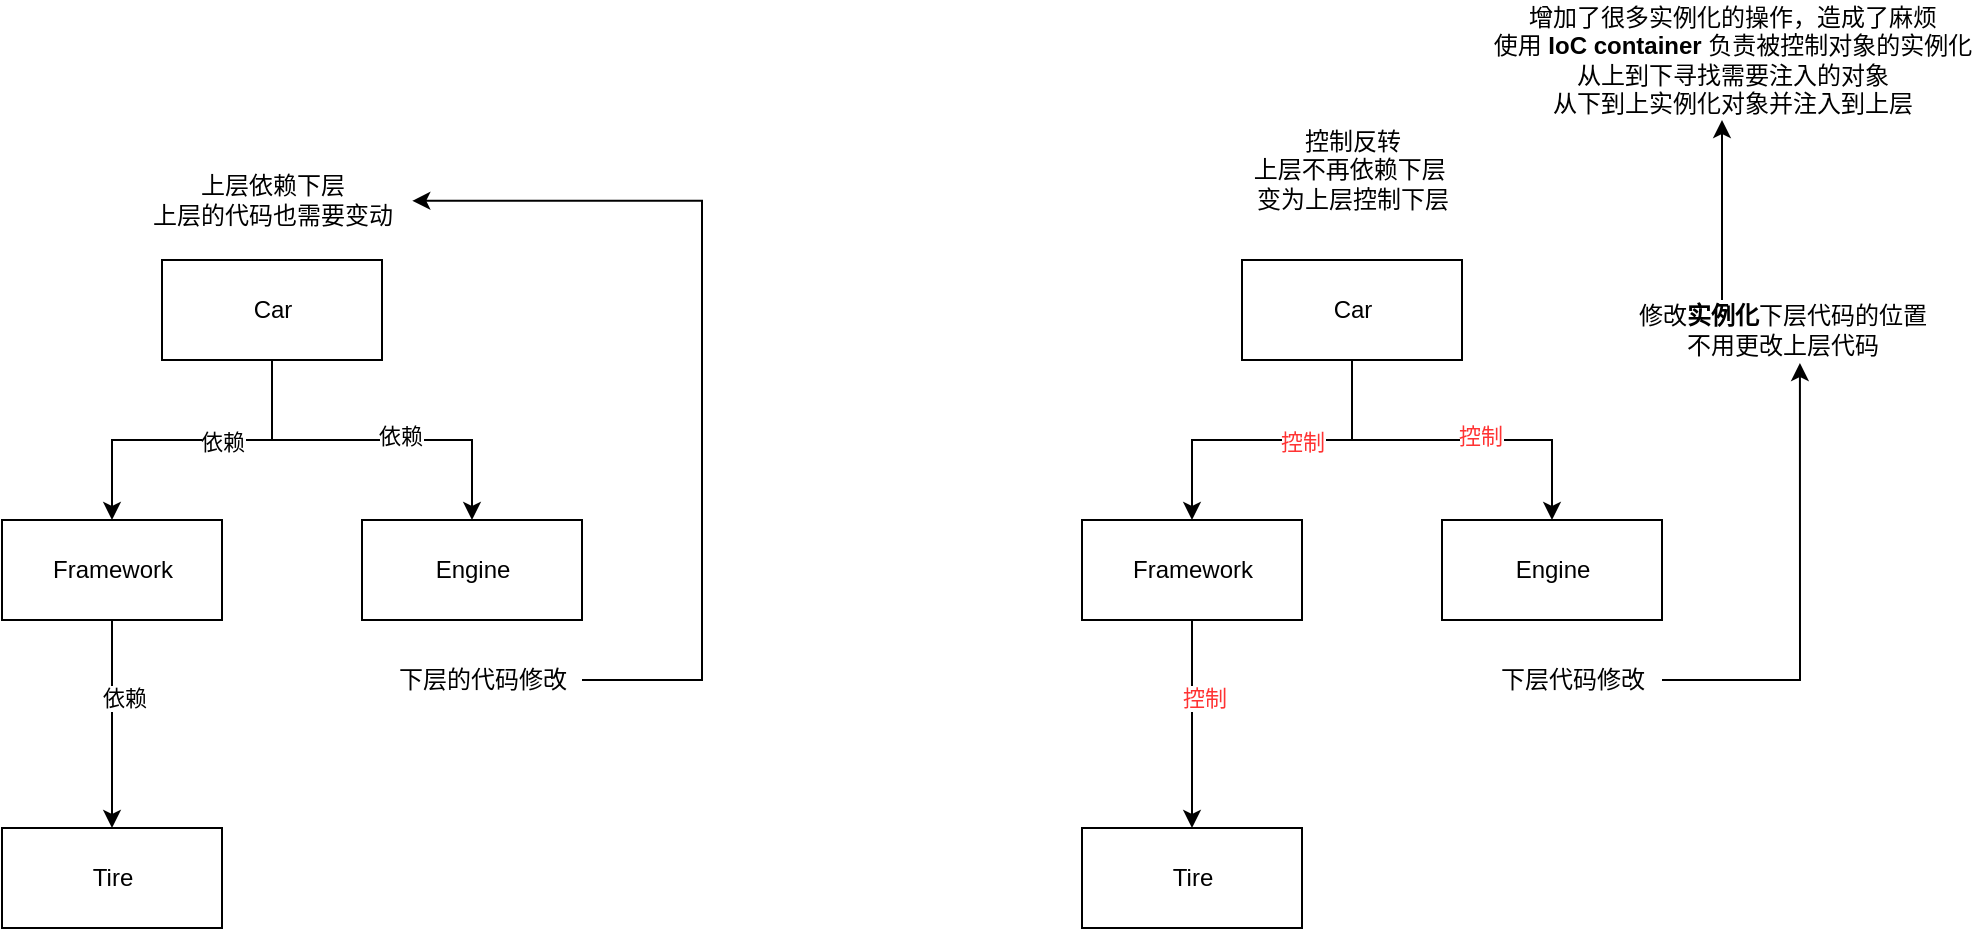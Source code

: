 <mxfile version="16.1.2" type="device"><diagram id="Dc5Y5XohY_kv7AZRml5C" name="ioc"><mxGraphModel dx="1164" dy="842" grid="1" gridSize="10" guides="1" tooltips="1" connect="1" arrows="1" fold="1" page="1" pageScale="1" pageWidth="1169" pageHeight="827" math="0" shadow="0"><root><mxCell id="0"/><mxCell id="1" parent="0"/><mxCell id="-I0KAHrRoL8obevwLQUT-5" style="edgeStyle=orthogonalEdgeStyle;rounded=0;orthogonalLoop=1;jettySize=auto;html=1;" edge="1" parent="1" source="-I0KAHrRoL8obevwLQUT-1" target="-I0KAHrRoL8obevwLQUT-2"><mxGeometry relative="1" as="geometry"/></mxCell><mxCell id="-I0KAHrRoL8obevwLQUT-6" value="依赖" style="edgeLabel;html=1;align=center;verticalAlign=middle;resizable=0;points=[];" vertex="1" connectable="0" parent="-I0KAHrRoL8obevwLQUT-5"><mxGeometry x="-0.17" y="1" relative="1" as="geometry"><mxPoint x="1" as="offset"/></mxGeometry></mxCell><mxCell id="-I0KAHrRoL8obevwLQUT-7" style="edgeStyle=orthogonalEdgeStyle;rounded=0;orthogonalLoop=1;jettySize=auto;html=1;" edge="1" parent="1" source="-I0KAHrRoL8obevwLQUT-1" target="-I0KAHrRoL8obevwLQUT-4"><mxGeometry relative="1" as="geometry"/></mxCell><mxCell id="-I0KAHrRoL8obevwLQUT-8" value="依赖" style="edgeLabel;html=1;align=center;verticalAlign=middle;resizable=0;points=[];" vertex="1" connectable="0" parent="-I0KAHrRoL8obevwLQUT-7"><mxGeometry x="0.167" y="2" relative="1" as="geometry"><mxPoint x="-1" as="offset"/></mxGeometry></mxCell><mxCell id="-I0KAHrRoL8obevwLQUT-1" value="Car" style="html=1;" vertex="1" parent="1"><mxGeometry x="170" y="395" width="110" height="50" as="geometry"/></mxCell><mxCell id="-I0KAHrRoL8obevwLQUT-9" style="edgeStyle=orthogonalEdgeStyle;rounded=0;orthogonalLoop=1;jettySize=auto;html=1;entryX=0.5;entryY=0;entryDx=0;entryDy=0;" edge="1" parent="1" source="-I0KAHrRoL8obevwLQUT-2" target="-I0KAHrRoL8obevwLQUT-3"><mxGeometry relative="1" as="geometry"/></mxCell><mxCell id="-I0KAHrRoL8obevwLQUT-10" value="依赖" style="edgeLabel;html=1;align=center;verticalAlign=middle;resizable=0;points=[];" vertex="1" connectable="0" parent="-I0KAHrRoL8obevwLQUT-9"><mxGeometry x="-0.261" y="6" relative="1" as="geometry"><mxPoint as="offset"/></mxGeometry></mxCell><mxCell id="-I0KAHrRoL8obevwLQUT-2" value="Framework" style="html=1;" vertex="1" parent="1"><mxGeometry x="90" y="525" width="110" height="50" as="geometry"/></mxCell><mxCell id="-I0KAHrRoL8obevwLQUT-3" value="Tire" style="html=1;" vertex="1" parent="1"><mxGeometry x="90" y="679" width="110" height="50" as="geometry"/></mxCell><mxCell id="-I0KAHrRoL8obevwLQUT-4" value="Engine" style="html=1;" vertex="1" parent="1"><mxGeometry x="270" y="525" width="110" height="50" as="geometry"/></mxCell><mxCell id="-I0KAHrRoL8obevwLQUT-11" style="edgeStyle=orthogonalEdgeStyle;rounded=0;orthogonalLoop=1;jettySize=auto;html=1;" edge="1" parent="1" source="-I0KAHrRoL8obevwLQUT-15" target="-I0KAHrRoL8obevwLQUT-18"><mxGeometry relative="1" as="geometry"/></mxCell><mxCell id="-I0KAHrRoL8obevwLQUT-12" value="&lt;font color=&quot;#ff3333&quot;&gt;控制&lt;/font&gt;" style="edgeLabel;html=1;align=center;verticalAlign=middle;resizable=0;points=[];" vertex="1" connectable="0" parent="-I0KAHrRoL8obevwLQUT-11"><mxGeometry x="-0.17" y="1" relative="1" as="geometry"><mxPoint x="1" as="offset"/></mxGeometry></mxCell><mxCell id="-I0KAHrRoL8obevwLQUT-13" style="edgeStyle=orthogonalEdgeStyle;rounded=0;orthogonalLoop=1;jettySize=auto;html=1;" edge="1" parent="1" source="-I0KAHrRoL8obevwLQUT-15" target="-I0KAHrRoL8obevwLQUT-20"><mxGeometry relative="1" as="geometry"/></mxCell><mxCell id="-I0KAHrRoL8obevwLQUT-14" value="控制" style="edgeLabel;html=1;align=center;verticalAlign=middle;resizable=0;points=[];fontColor=#FF3333;" vertex="1" connectable="0" parent="-I0KAHrRoL8obevwLQUT-13"><mxGeometry x="0.167" y="2" relative="1" as="geometry"><mxPoint x="-1" as="offset"/></mxGeometry></mxCell><mxCell id="-I0KAHrRoL8obevwLQUT-15" value="Car" style="html=1;" vertex="1" parent="1"><mxGeometry x="710" y="395" width="110" height="50" as="geometry"/></mxCell><mxCell id="-I0KAHrRoL8obevwLQUT-16" style="edgeStyle=orthogonalEdgeStyle;rounded=0;orthogonalLoop=1;jettySize=auto;html=1;entryX=0.5;entryY=0;entryDx=0;entryDy=0;" edge="1" parent="1" source="-I0KAHrRoL8obevwLQUT-18" target="-I0KAHrRoL8obevwLQUT-19"><mxGeometry relative="1" as="geometry"/></mxCell><mxCell id="-I0KAHrRoL8obevwLQUT-17" value="控制" style="edgeLabel;html=1;align=center;verticalAlign=middle;resizable=0;points=[];fontColor=#FF3333;" vertex="1" connectable="0" parent="-I0KAHrRoL8obevwLQUT-16"><mxGeometry x="-0.261" y="6" relative="1" as="geometry"><mxPoint as="offset"/></mxGeometry></mxCell><mxCell id="-I0KAHrRoL8obevwLQUT-18" value="Framework" style="html=1;" vertex="1" parent="1"><mxGeometry x="630" y="525" width="110" height="50" as="geometry"/></mxCell><mxCell id="-I0KAHrRoL8obevwLQUT-19" value="Tire" style="html=1;" vertex="1" parent="1"><mxGeometry x="630" y="679" width="110" height="50" as="geometry"/></mxCell><mxCell id="-I0KAHrRoL8obevwLQUT-20" value="Engine" style="html=1;" vertex="1" parent="1"><mxGeometry x="810" y="525" width="110" height="50" as="geometry"/></mxCell><mxCell id="-I0KAHrRoL8obevwLQUT-21" value="上层依赖下层&lt;br&gt;上层的代码也需要变动" style="text;html=1;align=center;verticalAlign=middle;resizable=0;points=[];autosize=1;strokeColor=none;fillColor=none;" vertex="1" parent="1"><mxGeometry x="155" y="350" width="140" height="30" as="geometry"/></mxCell><mxCell id="-I0KAHrRoL8obevwLQUT-23" style="edgeStyle=orthogonalEdgeStyle;rounded=0;orthogonalLoop=1;jettySize=auto;html=1;entryX=1.001;entryY=0.513;entryDx=0;entryDy=0;entryPerimeter=0;" edge="1" parent="1" source="-I0KAHrRoL8obevwLQUT-22" target="-I0KAHrRoL8obevwLQUT-21"><mxGeometry relative="1" as="geometry"><Array as="points"><mxPoint x="440" y="605"/><mxPoint x="440" y="365"/></Array></mxGeometry></mxCell><mxCell id="-I0KAHrRoL8obevwLQUT-22" value="下层的代码修改" style="text;html=1;align=center;verticalAlign=middle;resizable=0;points=[];autosize=1;strokeColor=none;fillColor=none;" vertex="1" parent="1"><mxGeometry x="280" y="595" width="100" height="20" as="geometry"/></mxCell><mxCell id="-I0KAHrRoL8obevwLQUT-24" value="控制反转&lt;br&gt;上层不再依赖下层&amp;nbsp;&lt;br&gt;变为上层控制下层" style="text;html=1;align=center;verticalAlign=middle;resizable=0;points=[];autosize=1;strokeColor=none;fillColor=none;" vertex="1" parent="1"><mxGeometry x="710" y="325" width="110" height="50" as="geometry"/></mxCell><mxCell id="-I0KAHrRoL8obevwLQUT-27" style="edgeStyle=orthogonalEdgeStyle;rounded=0;orthogonalLoop=1;jettySize=auto;html=1;entryX=0.556;entryY=1.051;entryDx=0;entryDy=0;entryPerimeter=0;" edge="1" parent="1" source="-I0KAHrRoL8obevwLQUT-25" target="-I0KAHrRoL8obevwLQUT-26"><mxGeometry relative="1" as="geometry"><Array as="points"><mxPoint x="989" y="605"/></Array></mxGeometry></mxCell><mxCell id="-I0KAHrRoL8obevwLQUT-25" value="下层代码修改" style="text;html=1;align=center;verticalAlign=middle;resizable=0;points=[];autosize=1;strokeColor=none;fillColor=none;" vertex="1" parent="1"><mxGeometry x="830" y="595" width="90" height="20" as="geometry"/></mxCell><mxCell id="-I0KAHrRoL8obevwLQUT-29" style="edgeStyle=orthogonalEdgeStyle;rounded=0;orthogonalLoop=1;jettySize=auto;html=1;" edge="1" parent="1" source="-I0KAHrRoL8obevwLQUT-26"><mxGeometry relative="1" as="geometry"><mxPoint x="950" y="325" as="targetPoint"/><Array as="points"><mxPoint x="950" y="365"/></Array></mxGeometry></mxCell><mxCell id="-I0KAHrRoL8obevwLQUT-26" value="修改&lt;b&gt;实例化&lt;/b&gt;下层代码的位置&lt;br&gt;不用更改上层代码" style="text;html=1;align=center;verticalAlign=middle;resizable=0;points=[];autosize=1;strokeColor=none;fillColor=none;" vertex="1" parent="1"><mxGeometry x="900" y="415" width="160" height="30" as="geometry"/></mxCell><mxCell id="-I0KAHrRoL8obevwLQUT-30" value="增加了很多实例化的操作，造成了麻烦&lt;br&gt;使用&lt;b&gt; IoC container&lt;/b&gt; 负责被控制对象的实例化&lt;br&gt;从上到下寻找需要注入的对象&lt;br&gt;从下到上实例化对象并注入到上层" style="text;html=1;align=center;verticalAlign=middle;resizable=0;points=[];autosize=1;strokeColor=none;fillColor=none;" vertex="1" parent="1"><mxGeometry x="830" y="265" width="250" height="60" as="geometry"/></mxCell></root></mxGraphModel></diagram></mxfile>